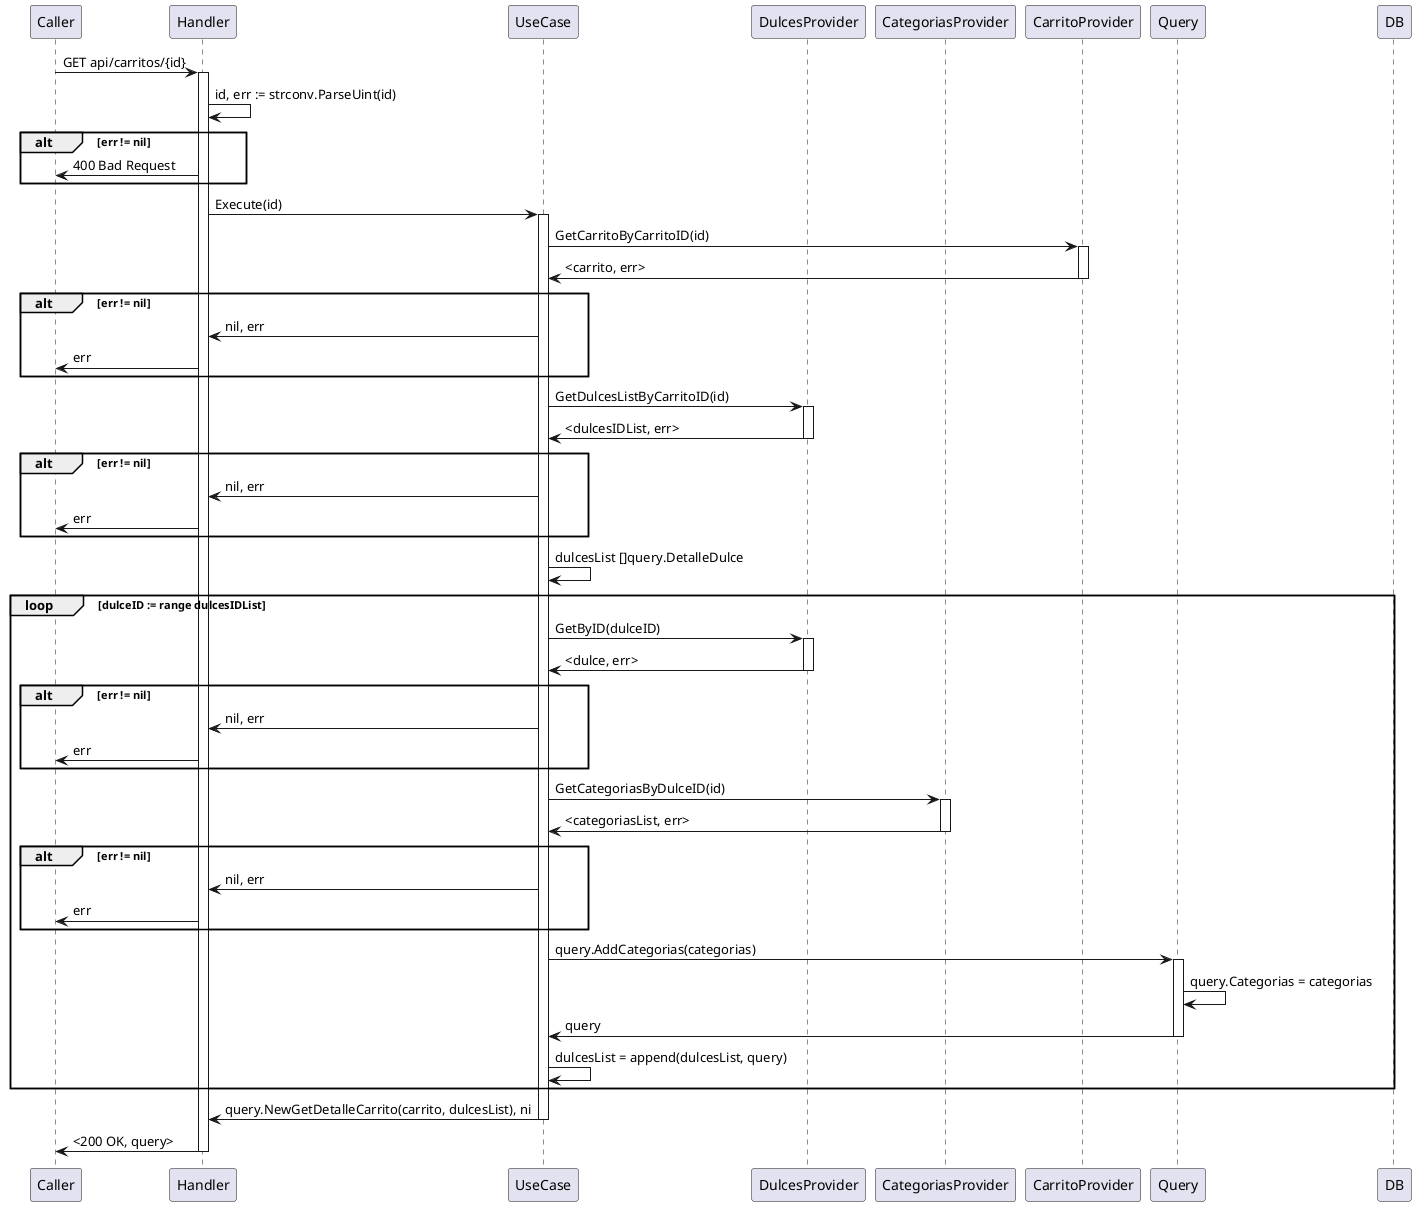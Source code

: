 @startuml Get Detalle Carrito By Code

participant Caller
participant Handler as handler
participant UseCase
participant DulcesProvider as dulcesp
participant CategoriasProvider as categoriasp
participant CarritoProvider as carritop
participant Query
participant DB

Caller -> handler ++: GET api/carritos/{id}
    handler -> handler: id, err := strconv.ParseUint(id)
    alt err != nil
        handler -> Caller: 400 Bad Request
    end
    handler -> UseCase ++: Execute(id)
        UseCase -> carritop ++: GetCarritoByCarritoID(id)
        carritop -> UseCase --: <carrito, err>
        alt err != nil
            UseCase -> handler: nil, err
            handler -> Caller: err
        end

        UseCase -> dulcesp ++: GetDulcesListByCarritoID(id)
        dulcesp -> UseCase --: <dulcesIDList, err>
        alt err != nil
            UseCase -> handler: nil, err
            handler -> Caller: err
        end

        UseCase -> UseCase: dulcesList []query.DetalleDulce

        loop dulceID := range dulcesIDList
            UseCase -> dulcesp ++: GetByID(dulceID)
            dulcesp -> UseCase --: <dulce, err>
            alt err != nil
                UseCase -> handler: nil, err
                handler -> Caller: err
            end
            UseCase -> categoriasp ++: GetCategoriasByDulceID(id)
            categoriasp -> UseCase --: <categoriasList, err>
            alt err != nil
                UseCase -> handler: nil, err
                handler -> Caller: err
            end
            UseCase -> Query ++: query.AddCategorias(categorias)
            Query -> Query: query.Categorias = categorias
            Query -> UseCase --: query

           UseCase -> UseCase: dulcesList = append(dulcesList, query)
        end

    UseCase -> handler -- : query.NewGetDetalleCarrito(carrito, dulcesList), ni 

handler -> Caller --: <200 OK, query>     


    